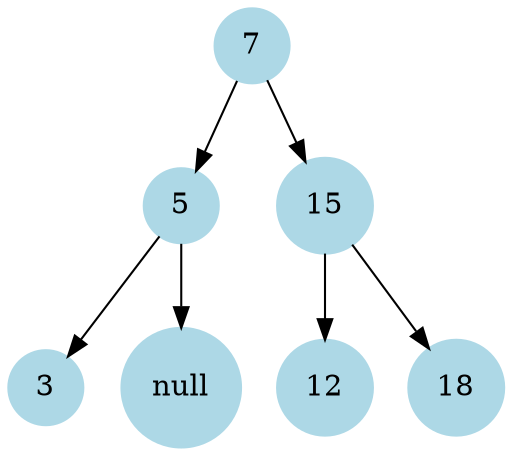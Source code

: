 digraph G {
    node [shape=circle, style=filled, color=lightblue];
    "7" -> "5";
    "5" -> "3";
    "5" -> "null";
    "7" -> "15";
    "15" -> "12";
    "15" -> "18";
}
